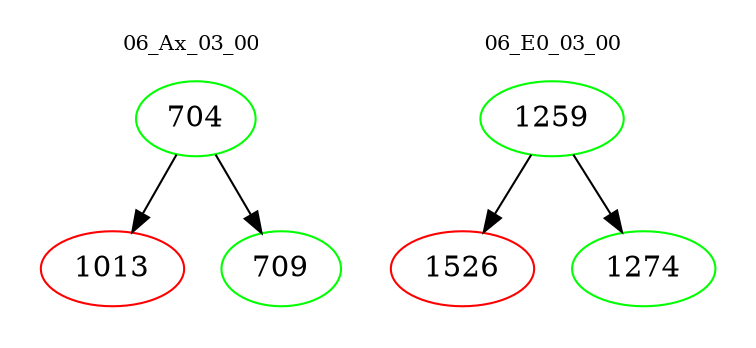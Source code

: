digraph{
subgraph cluster_0 {
color = white
label = "06_Ax_03_00";
fontsize=10;
T0_704 [label="704", color="green"]
T0_704 -> T0_1013 [color="black"]
T0_1013 [label="1013", color="red"]
T0_704 -> T0_709 [color="black"]
T0_709 [label="709", color="green"]
}
subgraph cluster_1 {
color = white
label = "06_E0_03_00";
fontsize=10;
T1_1259 [label="1259", color="green"]
T1_1259 -> T1_1526 [color="black"]
T1_1526 [label="1526", color="red"]
T1_1259 -> T1_1274 [color="black"]
T1_1274 [label="1274", color="green"]
}
}
